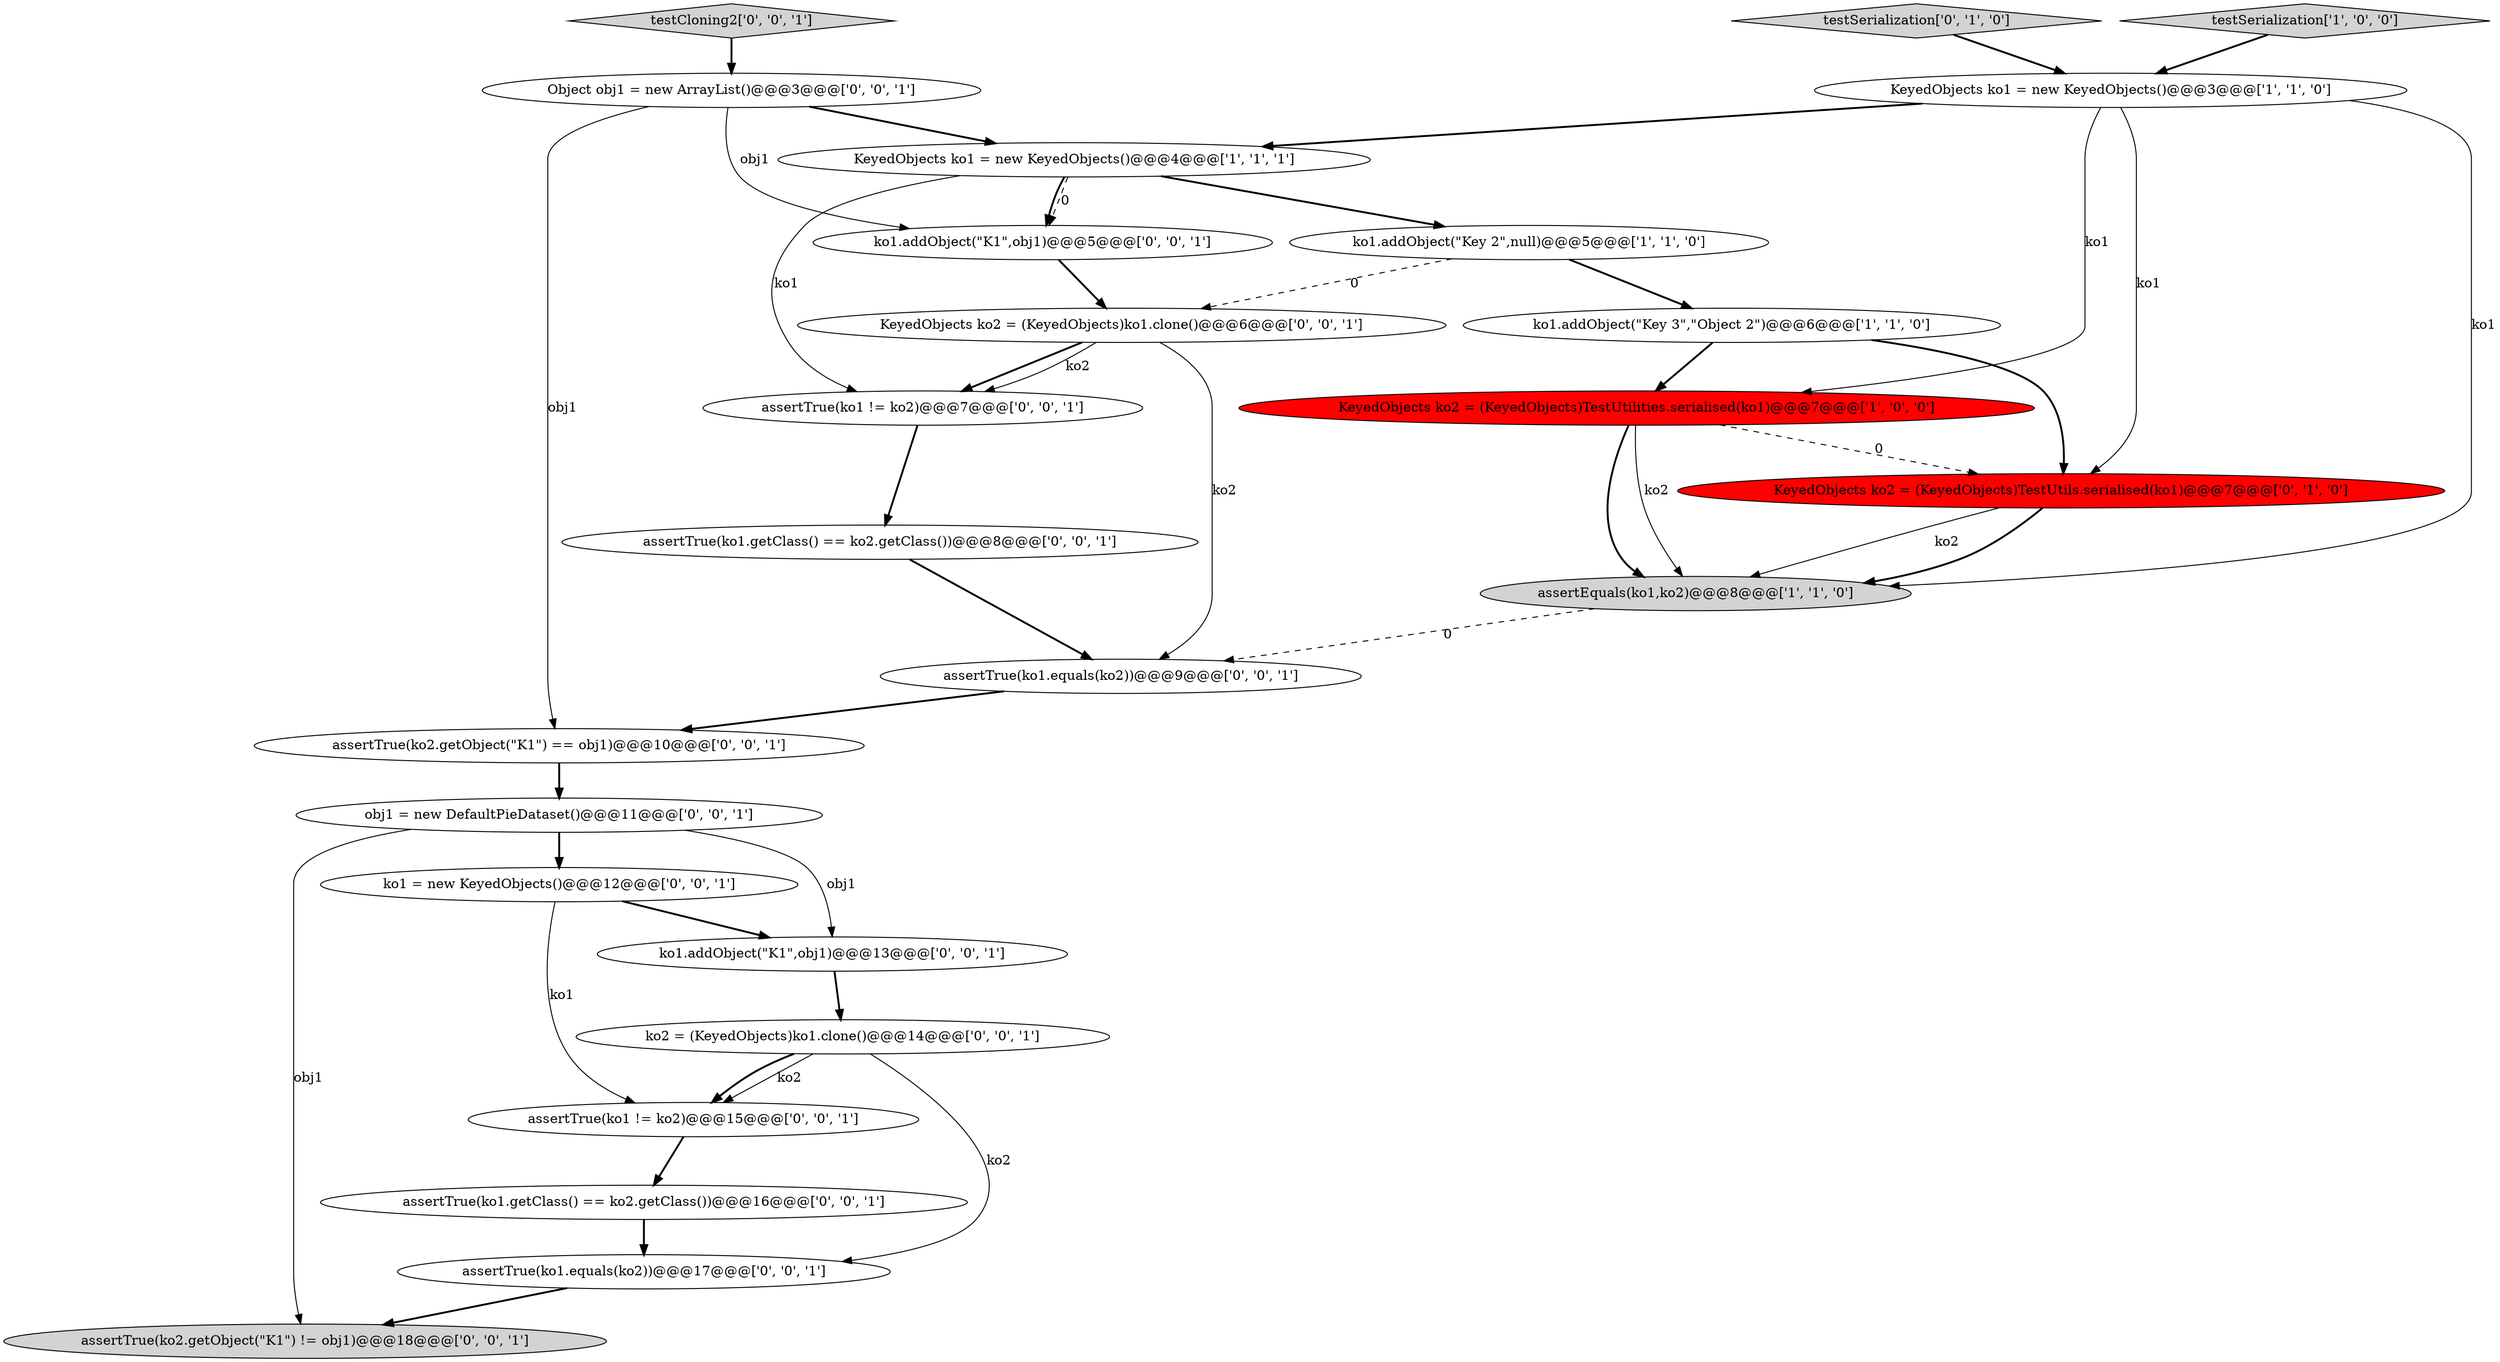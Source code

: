 digraph {
9 [style = filled, label = "obj1 = new DefaultPieDataset()@@@11@@@['0', '0', '1']", fillcolor = white, shape = ellipse image = "AAA0AAABBB3BBB"];
1 [style = filled, label = "testSerialization['1', '0', '0']", fillcolor = lightgray, shape = diamond image = "AAA0AAABBB1BBB"];
13 [style = filled, label = "ko1.addObject(\"K1\",obj1)@@@5@@@['0', '0', '1']", fillcolor = white, shape = ellipse image = "AAA0AAABBB3BBB"];
12 [style = filled, label = "assertTrue(ko1 != ko2)@@@15@@@['0', '0', '1']", fillcolor = white, shape = ellipse image = "AAA0AAABBB3BBB"];
0 [style = filled, label = "ko1.addObject(\"Key 2\",null)@@@5@@@['1', '1', '0']", fillcolor = white, shape = ellipse image = "AAA0AAABBB1BBB"];
7 [style = filled, label = "KeyedObjects ko2 = (KeyedObjects)TestUtils.serialised(ko1)@@@7@@@['0', '1', '0']", fillcolor = red, shape = ellipse image = "AAA1AAABBB2BBB"];
14 [style = filled, label = "KeyedObjects ko2 = (KeyedObjects)ko1.clone()@@@6@@@['0', '0', '1']", fillcolor = white, shape = ellipse image = "AAA0AAABBB3BBB"];
10 [style = filled, label = "assertTrue(ko1.getClass() == ko2.getClass())@@@8@@@['0', '0', '1']", fillcolor = white, shape = ellipse image = "AAA0AAABBB3BBB"];
16 [style = filled, label = "assertTrue(ko1 != ko2)@@@7@@@['0', '0', '1']", fillcolor = white, shape = ellipse image = "AAA0AAABBB3BBB"];
6 [style = filled, label = "KeyedObjects ko1 = new KeyedObjects()@@@3@@@['1', '1', '0']", fillcolor = white, shape = ellipse image = "AAA0AAABBB1BBB"];
15 [style = filled, label = "assertTrue(ko2.getObject(\"K1\") != obj1)@@@18@@@['0', '0', '1']", fillcolor = lightgray, shape = ellipse image = "AAA0AAABBB3BBB"];
22 [style = filled, label = "assertTrue(ko1.equals(ko2))@@@9@@@['0', '0', '1']", fillcolor = white, shape = ellipse image = "AAA0AAABBB3BBB"];
11 [style = filled, label = "testCloning2['0', '0', '1']", fillcolor = lightgray, shape = diamond image = "AAA0AAABBB3BBB"];
17 [style = filled, label = "ko1.addObject(\"K1\",obj1)@@@13@@@['0', '0', '1']", fillcolor = white, shape = ellipse image = "AAA0AAABBB3BBB"];
21 [style = filled, label = "assertTrue(ko2.getObject(\"K1\") == obj1)@@@10@@@['0', '0', '1']", fillcolor = white, shape = ellipse image = "AAA0AAABBB3BBB"];
20 [style = filled, label = "ko2 = (KeyedObjects)ko1.clone()@@@14@@@['0', '0', '1']", fillcolor = white, shape = ellipse image = "AAA0AAABBB3BBB"];
2 [style = filled, label = "assertEquals(ko1,ko2)@@@8@@@['1', '1', '0']", fillcolor = lightgray, shape = ellipse image = "AAA0AAABBB1BBB"];
5 [style = filled, label = "KeyedObjects ko2 = (KeyedObjects)TestUtilities.serialised(ko1)@@@7@@@['1', '0', '0']", fillcolor = red, shape = ellipse image = "AAA1AAABBB1BBB"];
24 [style = filled, label = "ko1 = new KeyedObjects()@@@12@@@['0', '0', '1']", fillcolor = white, shape = ellipse image = "AAA0AAABBB3BBB"];
23 [style = filled, label = "assertTrue(ko1.getClass() == ko2.getClass())@@@16@@@['0', '0', '1']", fillcolor = white, shape = ellipse image = "AAA0AAABBB3BBB"];
4 [style = filled, label = "ko1.addObject(\"Key 3\",\"Object 2\")@@@6@@@['1', '1', '0']", fillcolor = white, shape = ellipse image = "AAA0AAABBB1BBB"];
18 [style = filled, label = "assertTrue(ko1.equals(ko2))@@@17@@@['0', '0', '1']", fillcolor = white, shape = ellipse image = "AAA0AAABBB3BBB"];
19 [style = filled, label = "Object obj1 = new ArrayList()@@@3@@@['0', '0', '1']", fillcolor = white, shape = ellipse image = "AAA0AAABBB3BBB"];
3 [style = filled, label = "KeyedObjects ko1 = new KeyedObjects()@@@4@@@['1', '1', '1']", fillcolor = white, shape = ellipse image = "AAA0AAABBB1BBB"];
8 [style = filled, label = "testSerialization['0', '1', '0']", fillcolor = lightgray, shape = diamond image = "AAA0AAABBB2BBB"];
14->16 [style = bold, label=""];
10->22 [style = bold, label=""];
6->3 [style = bold, label=""];
14->16 [style = solid, label="ko2"];
16->10 [style = bold, label=""];
20->12 [style = solid, label="ko2"];
18->15 [style = bold, label=""];
22->21 [style = bold, label=""];
9->17 [style = solid, label="obj1"];
3->16 [style = solid, label="ko1"];
8->6 [style = bold, label=""];
14->22 [style = solid, label="ko2"];
11->19 [style = bold, label=""];
7->2 [style = solid, label="ko2"];
3->13 [style = dashed, label="0"];
4->7 [style = bold, label=""];
3->0 [style = bold, label=""];
0->14 [style = dashed, label="0"];
5->2 [style = bold, label=""];
24->12 [style = solid, label="ko1"];
21->9 [style = bold, label=""];
1->6 [style = bold, label=""];
19->13 [style = solid, label="obj1"];
5->2 [style = solid, label="ko2"];
0->4 [style = bold, label=""];
7->2 [style = bold, label=""];
19->21 [style = solid, label="obj1"];
24->17 [style = bold, label=""];
20->12 [style = bold, label=""];
9->15 [style = solid, label="obj1"];
3->13 [style = bold, label=""];
20->18 [style = solid, label="ko2"];
12->23 [style = bold, label=""];
6->5 [style = solid, label="ko1"];
5->7 [style = dashed, label="0"];
6->2 [style = solid, label="ko1"];
6->7 [style = solid, label="ko1"];
2->22 [style = dashed, label="0"];
4->5 [style = bold, label=""];
19->3 [style = bold, label=""];
13->14 [style = bold, label=""];
9->24 [style = bold, label=""];
23->18 [style = bold, label=""];
17->20 [style = bold, label=""];
}
